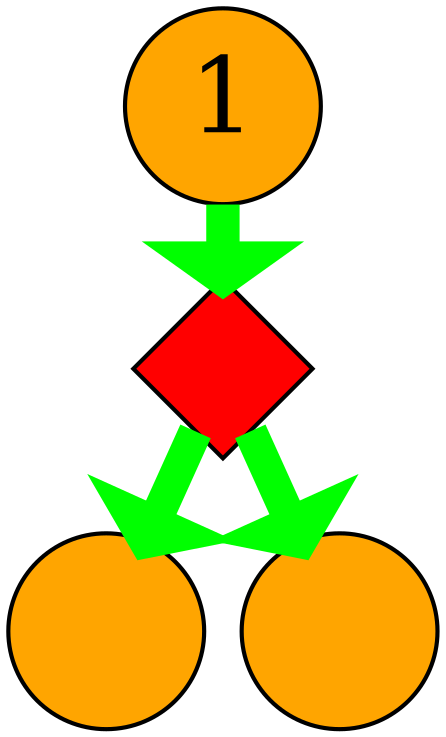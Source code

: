 #CREATED_BY maxTraffic.cpp v.  Thu Aug  1 15:20:02 EDT 2013 
#Input DAG file  (argv[1]) =/bach1/home/sanw/GeoFold/tmp/2b3p/2b3p_1.dag.out
#Minimum traffic to show (argv[2]) =0.1
#No output URL file 
#starting maxTraffic algorithm...
#number of nodes in maxTraffic: 4
#Traffic cutoff used: 0.1
digraph FILENAME
{
size="15, 25"n1 [label="1", fillcolor="orange", style="bold, filled",  shape=circle, height=1.3, fontsize=50, URL="../isegment.cgi?iseg=n1&dag=2b3p/2b3p_1.dag.out&"];
tp796 [label="", fillcolor="red", style="bold, filled",  shape=diamond, height=1.2, width=1.2, fontsize=20, URL="../isegment.cgi?iseg=tp796&dag=2b3p/2b3p_1.dag.out&"];
n1 -> tp796[style="setlinewidth(16)", color=green, weight="60"];
tp796 [label="", fillcolor="red", style="bold, filled", shape=diamond, height=1.2, width=1.2, fontsize=20, URL="../isegment.cgi?iseg=tp796&dag=2b3p/2b3p_1.dag.out&"];
n2 [label="", fillcolor="orange", style="bold, filled",  shape=circle, height=1.3, fontsize=20, URL="../isegment.cgi?iseg=n2&dag=2b3p/2b3p_1.dag.out&"];
tp796 -> n2[style="setlinewidth(16)", color=green, weight="60"];
tp796 [label="", fillcolor="red", style="bold, filled", shape=diamond, height=1.2, width=1.2, fontsize=20, URL="../isegment.cgi?iseg=tp796&dag=2b3p/2b3p_1.dag.out&"];
n5 [label="", fillcolor="orange", style="bold, filled",  shape=circle, height=1.3, fontsize=20, URL="../isegment.cgi?iseg=n5&dag=2b3p/2b3p_1.dag.out&"];
tp796 -> n5[style="setlinewidth(16)", color=green, weight="60"];
}
